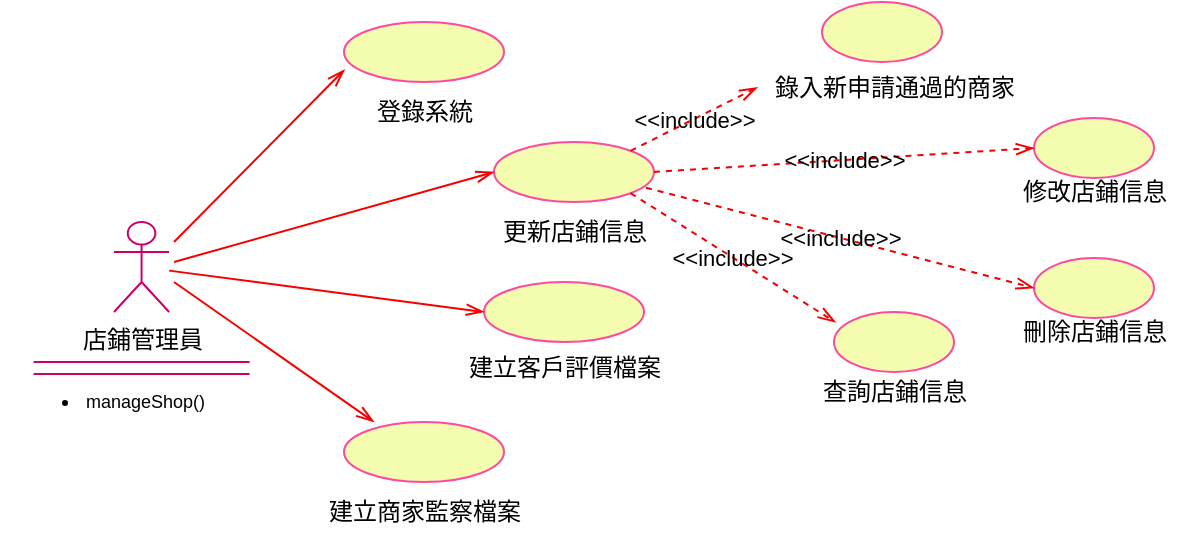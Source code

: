 <mxfile version="22.1.8" type="github">
  <diagram name="第 1 页" id="DxQTnO3oNBzQaSJUr0k7">
    <mxGraphModel dx="1042" dy="535" grid="1" gridSize="10" guides="1" tooltips="1" connect="1" arrows="1" fold="1" page="1" pageScale="1" pageWidth="827" pageHeight="1169" math="0" shadow="0">
      <root>
        <mxCell id="0" />
        <mxCell id="1" parent="0" />
        <mxCell id="lPLTSruLbRJ7DyfgQH7m-1" value="店鋪管理員" style="shape=umlActor;verticalLabelPosition=bottom;verticalAlign=top;html=1;outlineConnect=0;aspect=fixed;strokeColor=#CC0066;" parent="1" vertex="1">
          <mxGeometry x="60" y="120" width="27.56" height="45" as="geometry" />
        </mxCell>
        <mxCell id="lPLTSruLbRJ7DyfgQH7m-16" value="" style="shape=partialRectangle;whiteSpace=wrap;html=1;left=0;right=0;fillColor=none;strokeColor=#CC0066;" parent="1" vertex="1">
          <mxGeometry x="20.28" y="190" width="107" height="6" as="geometry" />
        </mxCell>
        <mxCell id="lPLTSruLbRJ7DyfgQH7m-17" value="&lt;ul style=&quot;font-size: 9px;&quot;&gt;&lt;li style=&quot;font-size: 9px;&quot;&gt;manageShop()&lt;/li&gt;&lt;/ul&gt;" style="text;strokeColor=none;fillColor=none;html=1;whiteSpace=wrap;verticalAlign=middle;overflow=hidden;fontSize=9;" parent="1" vertex="1">
          <mxGeometry x="3.78" y="190" width="140" height="40" as="geometry" />
        </mxCell>
        <mxCell id="lPLTSruLbRJ7DyfgQH7m-19" value="" style="ellipse;whiteSpace=wrap;html=1;fillColor=#f4fdaf;strokeColor=#fd49a0;" parent="1" vertex="1">
          <mxGeometry x="250" y="80" width="80" height="30" as="geometry" />
        </mxCell>
        <mxCell id="lPLTSruLbRJ7DyfgQH7m-22" value="登錄系統" style="text;html=1;align=center;verticalAlign=middle;resizable=0;points=[];autosize=1;strokeColor=none;fillColor=none;" parent="1" vertex="1">
          <mxGeometry x="180" y="50" width="70" height="30" as="geometry" />
        </mxCell>
        <mxCell id="lPLTSruLbRJ7DyfgQH7m-23" value="更新店鋪信息" style="text;html=1;align=center;verticalAlign=middle;resizable=0;points=[];autosize=1;strokeColor=none;fillColor=none;" parent="1" vertex="1">
          <mxGeometry x="240" y="110" width="100" height="30" as="geometry" />
        </mxCell>
        <mxCell id="lPLTSruLbRJ7DyfgQH7m-24" value="建立客戶評價檔案" style="text;html=1;align=center;verticalAlign=middle;resizable=0;points=[];autosize=1;strokeColor=none;fillColor=none;" parent="1" vertex="1">
          <mxGeometry x="225" y="178" width="120" height="30" as="geometry" />
        </mxCell>
        <mxCell id="lPLTSruLbRJ7DyfgQH7m-25" value="" style="ellipse;whiteSpace=wrap;html=1;fillColor=#f4fdaf;strokeColor=#fd49a0;" parent="1" vertex="1">
          <mxGeometry x="245" y="150" width="80" height="30" as="geometry" />
        </mxCell>
        <mxCell id="lPLTSruLbRJ7DyfgQH7m-26" value="" style="ellipse;whiteSpace=wrap;html=1;fillColor=#f4fdaf;strokeColor=#fd49a0;" parent="1" vertex="1">
          <mxGeometry x="175" y="20" width="80" height="30" as="geometry" />
        </mxCell>
        <mxCell id="lPLTSruLbRJ7DyfgQH7m-27" value="" style="ellipse;whiteSpace=wrap;html=1;fillColor=#f4fdaf;strokeColor=#fd49a0;" parent="1" vertex="1">
          <mxGeometry x="175" y="220" width="80" height="30" as="geometry" />
        </mxCell>
        <mxCell id="lPLTSruLbRJ7DyfgQH7m-28" value="建立商家監察檔案" style="text;html=1;align=center;verticalAlign=middle;resizable=0;points=[];autosize=1;strokeColor=none;fillColor=none;" parent="1" vertex="1">
          <mxGeometry x="155" y="250" width="120" height="30" as="geometry" />
        </mxCell>
        <mxCell id="lPLTSruLbRJ7DyfgQH7m-29" value="" style="endArrow=openThin;endFill=0;endSize=7;html=1;rounded=0;entryX=0;entryY=0.5;entryDx=0;entryDy=0;strokeColor=#f50000;" parent="1" source="lPLTSruLbRJ7DyfgQH7m-1" target="lPLTSruLbRJ7DyfgQH7m-25" edge="1">
          <mxGeometry width="160" relative="1" as="geometry">
            <mxPoint x="90" y="150" as="sourcePoint" />
            <mxPoint x="250" y="142.16" as="targetPoint" />
          </mxGeometry>
        </mxCell>
        <mxCell id="lPLTSruLbRJ7DyfgQH7m-30" value="" style="endArrow=openThin;endFill=0;endSize=7;html=1;rounded=0;entryX=0.188;entryY=0;entryDx=0;entryDy=0;strokeColor=#f50000;entryPerimeter=0;" parent="1" target="lPLTSruLbRJ7DyfgQH7m-27" edge="1">
          <mxGeometry width="160" relative="1" as="geometry">
            <mxPoint x="90" y="150" as="sourcePoint" />
            <mxPoint x="242.56" y="176.42" as="targetPoint" />
          </mxGeometry>
        </mxCell>
        <mxCell id="lPLTSruLbRJ7DyfgQH7m-31" value="" style="endArrow=openThin;endFill=0;endSize=7;html=1;rounded=0;entryX=0;entryY=0.5;entryDx=0;entryDy=0;strokeColor=#f50000;" parent="1" target="lPLTSruLbRJ7DyfgQH7m-19" edge="1">
          <mxGeometry width="160" relative="1" as="geometry">
            <mxPoint x="90" y="140" as="sourcePoint" />
            <mxPoint x="245" y="153.92" as="targetPoint" />
          </mxGeometry>
        </mxCell>
        <mxCell id="lPLTSruLbRJ7DyfgQH7m-32" value="" style="endArrow=openThin;endFill=0;endSize=7;html=1;rounded=0;entryX=0.004;entryY=0.794;entryDx=0;entryDy=0;strokeColor=#f50000;entryPerimeter=0;" parent="1" target="lPLTSruLbRJ7DyfgQH7m-26" edge="1">
          <mxGeometry width="160" relative="1" as="geometry">
            <mxPoint x="90" y="130" as="sourcePoint" />
            <mxPoint x="242.56" y="150" as="targetPoint" />
          </mxGeometry>
        </mxCell>
        <mxCell id="lPLTSruLbRJ7DyfgQH7m-33" value="" style="ellipse;whiteSpace=wrap;html=1;fillColor=#f4fdaf;strokeColor=#fd49a0;" parent="1" vertex="1">
          <mxGeometry x="414" y="10" width="60" height="30" as="geometry" />
        </mxCell>
        <mxCell id="lPLTSruLbRJ7DyfgQH7m-34" value="錄入新申請通過的商家" style="text;html=1;align=center;verticalAlign=middle;resizable=0;points=[];autosize=1;strokeColor=none;fillColor=none;" parent="1" vertex="1">
          <mxGeometry x="380" y="38" width="140" height="30" as="geometry" />
        </mxCell>
        <mxCell id="lPLTSruLbRJ7DyfgQH7m-35" value="" style="ellipse;whiteSpace=wrap;html=1;fillColor=#f4fdaf;strokeColor=#fd49a0;" parent="1" vertex="1">
          <mxGeometry x="520" y="68" width="60" height="30" as="geometry" />
        </mxCell>
        <mxCell id="lPLTSruLbRJ7DyfgQH7m-36" value="修改店鋪信息" style="text;html=1;align=center;verticalAlign=middle;resizable=0;points=[];autosize=1;strokeColor=none;fillColor=none;" parent="1" vertex="1">
          <mxGeometry x="500" y="90" width="100" height="30" as="geometry" />
        </mxCell>
        <mxCell id="lPLTSruLbRJ7DyfgQH7m-37" value="" style="ellipse;whiteSpace=wrap;html=1;fillColor=#f4fdaf;strokeColor=#fd49a0;" parent="1" vertex="1">
          <mxGeometry x="520" y="138" width="60" height="30" as="geometry" />
        </mxCell>
        <mxCell id="lPLTSruLbRJ7DyfgQH7m-38" value="刪除店鋪信息" style="text;html=1;align=center;verticalAlign=middle;resizable=0;points=[];autosize=1;strokeColor=none;fillColor=none;" parent="1" vertex="1">
          <mxGeometry x="500" y="160" width="100" height="30" as="geometry" />
        </mxCell>
        <mxCell id="lPLTSruLbRJ7DyfgQH7m-39" value="" style="ellipse;whiteSpace=wrap;html=1;fillColor=#f4fdaf;strokeColor=#fd49a0;" parent="1" vertex="1">
          <mxGeometry x="420" y="165" width="60" height="30" as="geometry" />
        </mxCell>
        <mxCell id="lPLTSruLbRJ7DyfgQH7m-40" value="查詢店鋪信息" style="text;html=1;align=center;verticalAlign=middle;resizable=0;points=[];autosize=1;strokeColor=none;fillColor=none;" parent="1" vertex="1">
          <mxGeometry x="400" y="190" width="100" height="30" as="geometry" />
        </mxCell>
        <mxCell id="lPLTSruLbRJ7DyfgQH7m-42" value="&amp;lt;&amp;lt;include&amp;gt;&amp;gt;" style="endArrow=openThin;endSize=7;dashed=1;html=1;rounded=0;strokeColor=#f50000;endFill=0;labelBackgroundColor=none;entryX=0.012;entryY=0.489;entryDx=0;entryDy=0;entryPerimeter=0;exitX=1;exitY=0;exitDx=0;exitDy=0;" parent="1" source="lPLTSruLbRJ7DyfgQH7m-19" target="lPLTSruLbRJ7DyfgQH7m-34" edge="1">
          <mxGeometry width="160" relative="1" as="geometry">
            <mxPoint x="325" y="90" as="sourcePoint" />
            <mxPoint x="380" y="50" as="targetPoint" />
          </mxGeometry>
        </mxCell>
        <mxCell id="lPLTSruLbRJ7DyfgQH7m-43" value="&amp;lt;&amp;lt;include&amp;gt;&amp;gt;" style="endArrow=openThin;endSize=7;dashed=1;html=1;rounded=0;strokeColor=#f50000;endFill=0;labelBackgroundColor=none;exitX=1;exitY=0.5;exitDx=0;exitDy=0;entryX=0;entryY=0.5;entryDx=0;entryDy=0;" parent="1" source="lPLTSruLbRJ7DyfgQH7m-19" target="lPLTSruLbRJ7DyfgQH7m-35" edge="1">
          <mxGeometry width="160" relative="1" as="geometry">
            <mxPoint x="335" y="100" as="sourcePoint" />
            <mxPoint x="390" y="60" as="targetPoint" />
          </mxGeometry>
        </mxCell>
        <mxCell id="lPLTSruLbRJ7DyfgQH7m-44" value="&amp;lt;&amp;lt;include&amp;gt;&amp;gt;" style="endArrow=openThin;endSize=7;dashed=1;html=1;rounded=0;strokeColor=#f50000;endFill=0;labelBackgroundColor=none;exitX=0.95;exitY=0.762;exitDx=0;exitDy=0;exitPerimeter=0;entryX=0;entryY=0.5;entryDx=0;entryDy=0;" parent="1" source="lPLTSruLbRJ7DyfgQH7m-19" target="lPLTSruLbRJ7DyfgQH7m-37" edge="1">
          <mxGeometry width="160" relative="1" as="geometry">
            <mxPoint x="345" y="110" as="sourcePoint" />
            <mxPoint x="400" y="70" as="targetPoint" />
          </mxGeometry>
        </mxCell>
        <mxCell id="lPLTSruLbRJ7DyfgQH7m-45" value="&amp;lt;&amp;lt;include&amp;gt;&amp;gt;" style="endArrow=openThin;endSize=7;dashed=1;html=1;rounded=0;strokeColor=#f50000;endFill=0;labelBackgroundColor=none;exitX=1;exitY=1;exitDx=0;exitDy=0;entryX=0.014;entryY=0.172;entryDx=0;entryDy=0;entryPerimeter=0;" parent="1" source="lPLTSruLbRJ7DyfgQH7m-19" target="lPLTSruLbRJ7DyfgQH7m-39" edge="1">
          <mxGeometry width="160" relative="1" as="geometry">
            <mxPoint x="355" y="120" as="sourcePoint" />
            <mxPoint x="410" y="80" as="targetPoint" />
          </mxGeometry>
        </mxCell>
      </root>
    </mxGraphModel>
  </diagram>
</mxfile>

